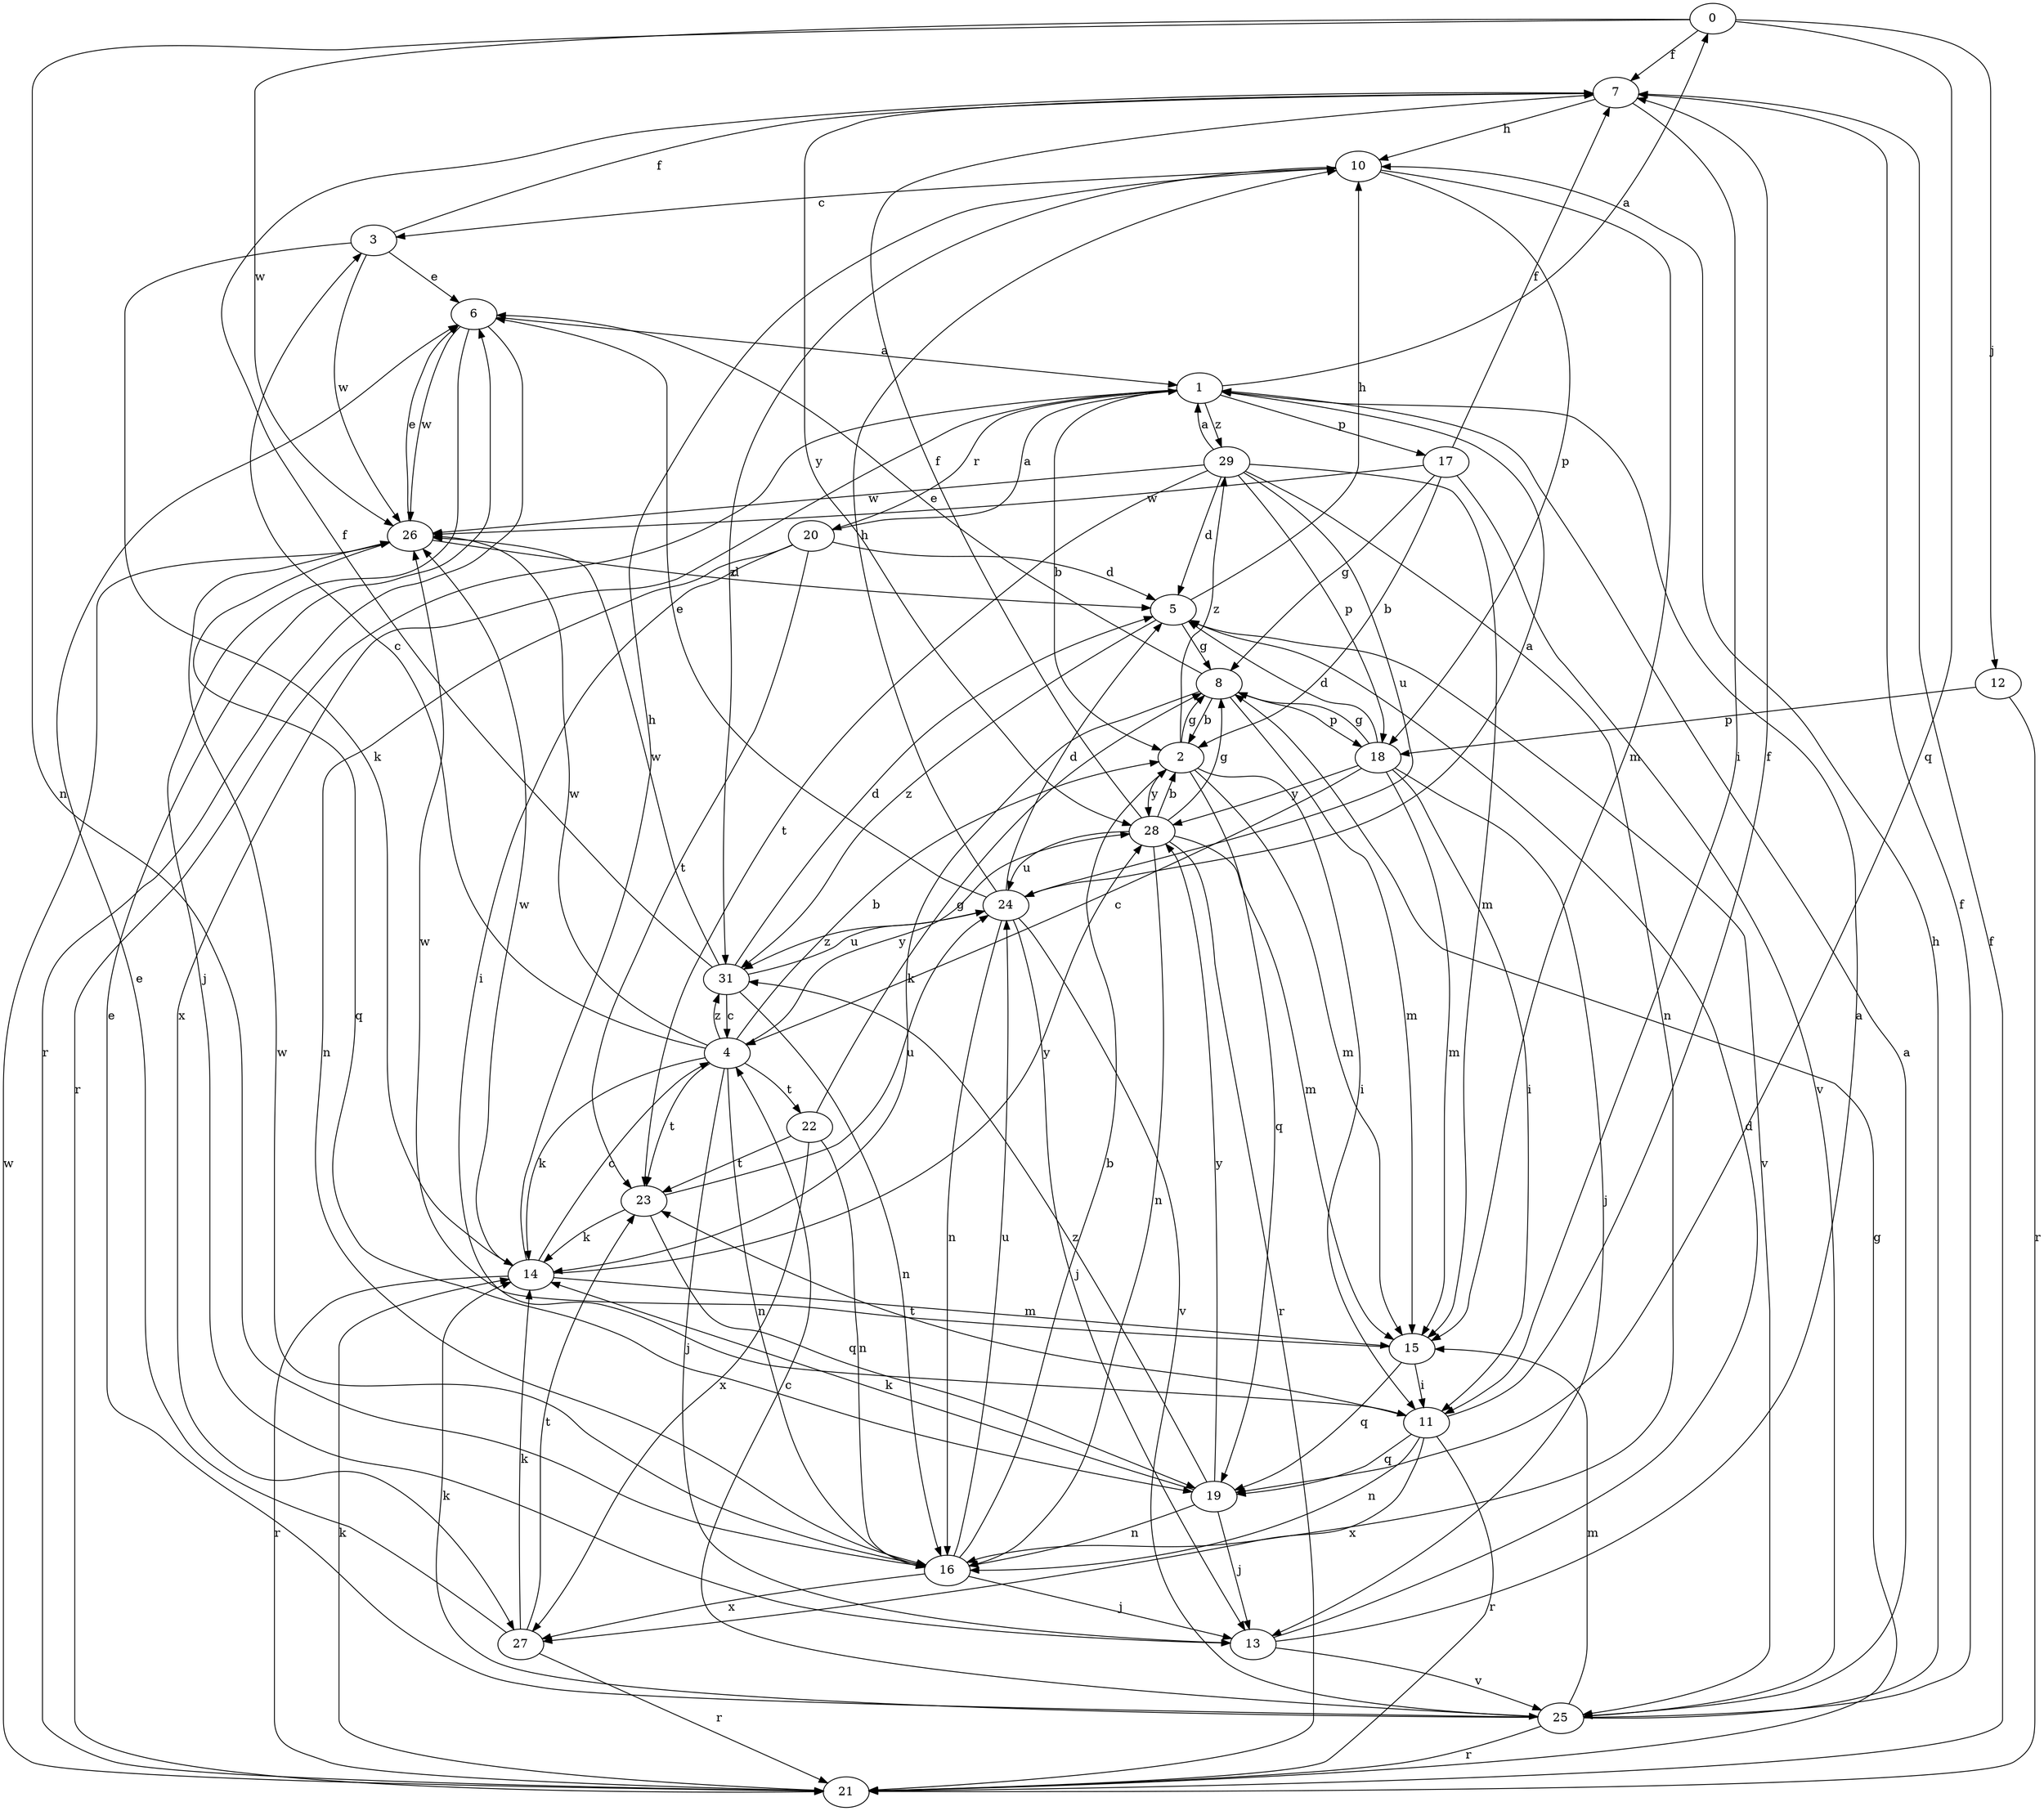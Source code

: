 strict digraph  {
0;
1;
2;
3;
4;
5;
6;
7;
8;
10;
11;
12;
13;
14;
15;
16;
17;
18;
19;
20;
21;
22;
23;
24;
25;
26;
27;
28;
29;
31;
0 -> 7  [label=f];
0 -> 12  [label=j];
0 -> 16  [label=n];
0 -> 19  [label=q];
0 -> 26  [label=w];
1 -> 0  [label=a];
1 -> 2  [label=b];
1 -> 17  [label=p];
1 -> 20  [label=r];
1 -> 21  [label=r];
1 -> 27  [label=x];
1 -> 29  [label=z];
2 -> 8  [label=g];
2 -> 11  [label=i];
2 -> 15  [label=m];
2 -> 19  [label=q];
2 -> 28  [label=y];
2 -> 29  [label=z];
3 -> 6  [label=e];
3 -> 7  [label=f];
3 -> 14  [label=k];
3 -> 26  [label=w];
4 -> 2  [label=b];
4 -> 3  [label=c];
4 -> 13  [label=j];
4 -> 14  [label=k];
4 -> 16  [label=n];
4 -> 22  [label=t];
4 -> 23  [label=t];
4 -> 26  [label=w];
4 -> 28  [label=y];
4 -> 31  [label=z];
5 -> 8  [label=g];
5 -> 10  [label=h];
5 -> 25  [label=v];
5 -> 31  [label=z];
6 -> 1  [label=a];
6 -> 13  [label=j];
6 -> 21  [label=r];
6 -> 26  [label=w];
7 -> 10  [label=h];
7 -> 11  [label=i];
7 -> 28  [label=y];
8 -> 2  [label=b];
8 -> 6  [label=e];
8 -> 14  [label=k];
8 -> 15  [label=m];
8 -> 18  [label=p];
10 -> 3  [label=c];
10 -> 15  [label=m];
10 -> 18  [label=p];
10 -> 31  [label=z];
11 -> 7  [label=f];
11 -> 16  [label=n];
11 -> 19  [label=q];
11 -> 21  [label=r];
11 -> 23  [label=t];
11 -> 27  [label=x];
12 -> 18  [label=p];
12 -> 21  [label=r];
13 -> 1  [label=a];
13 -> 5  [label=d];
13 -> 25  [label=v];
14 -> 4  [label=c];
14 -> 10  [label=h];
14 -> 15  [label=m];
14 -> 21  [label=r];
14 -> 26  [label=w];
14 -> 28  [label=y];
15 -> 11  [label=i];
15 -> 19  [label=q];
15 -> 26  [label=w];
16 -> 2  [label=b];
16 -> 13  [label=j];
16 -> 24  [label=u];
16 -> 26  [label=w];
16 -> 27  [label=x];
17 -> 2  [label=b];
17 -> 7  [label=f];
17 -> 8  [label=g];
17 -> 25  [label=v];
17 -> 26  [label=w];
18 -> 4  [label=c];
18 -> 5  [label=d];
18 -> 8  [label=g];
18 -> 11  [label=i];
18 -> 13  [label=j];
18 -> 15  [label=m];
18 -> 28  [label=y];
19 -> 13  [label=j];
19 -> 14  [label=k];
19 -> 16  [label=n];
19 -> 28  [label=y];
19 -> 31  [label=z];
20 -> 1  [label=a];
20 -> 5  [label=d];
20 -> 11  [label=i];
20 -> 16  [label=n];
20 -> 23  [label=t];
21 -> 7  [label=f];
21 -> 8  [label=g];
21 -> 14  [label=k];
21 -> 26  [label=w];
22 -> 8  [label=g];
22 -> 16  [label=n];
22 -> 23  [label=t];
22 -> 27  [label=x];
23 -> 14  [label=k];
23 -> 19  [label=q];
23 -> 24  [label=u];
24 -> 1  [label=a];
24 -> 5  [label=d];
24 -> 6  [label=e];
24 -> 10  [label=h];
24 -> 13  [label=j];
24 -> 16  [label=n];
24 -> 25  [label=v];
24 -> 31  [label=z];
25 -> 1  [label=a];
25 -> 4  [label=c];
25 -> 6  [label=e];
25 -> 7  [label=f];
25 -> 10  [label=h];
25 -> 14  [label=k];
25 -> 15  [label=m];
25 -> 21  [label=r];
26 -> 5  [label=d];
26 -> 6  [label=e];
26 -> 19  [label=q];
27 -> 6  [label=e];
27 -> 14  [label=k];
27 -> 21  [label=r];
27 -> 23  [label=t];
28 -> 2  [label=b];
28 -> 7  [label=f];
28 -> 8  [label=g];
28 -> 15  [label=m];
28 -> 16  [label=n];
28 -> 21  [label=r];
28 -> 24  [label=u];
29 -> 1  [label=a];
29 -> 5  [label=d];
29 -> 15  [label=m];
29 -> 16  [label=n];
29 -> 18  [label=p];
29 -> 23  [label=t];
29 -> 24  [label=u];
29 -> 26  [label=w];
31 -> 4  [label=c];
31 -> 5  [label=d];
31 -> 7  [label=f];
31 -> 16  [label=n];
31 -> 24  [label=u];
31 -> 26  [label=w];
}
